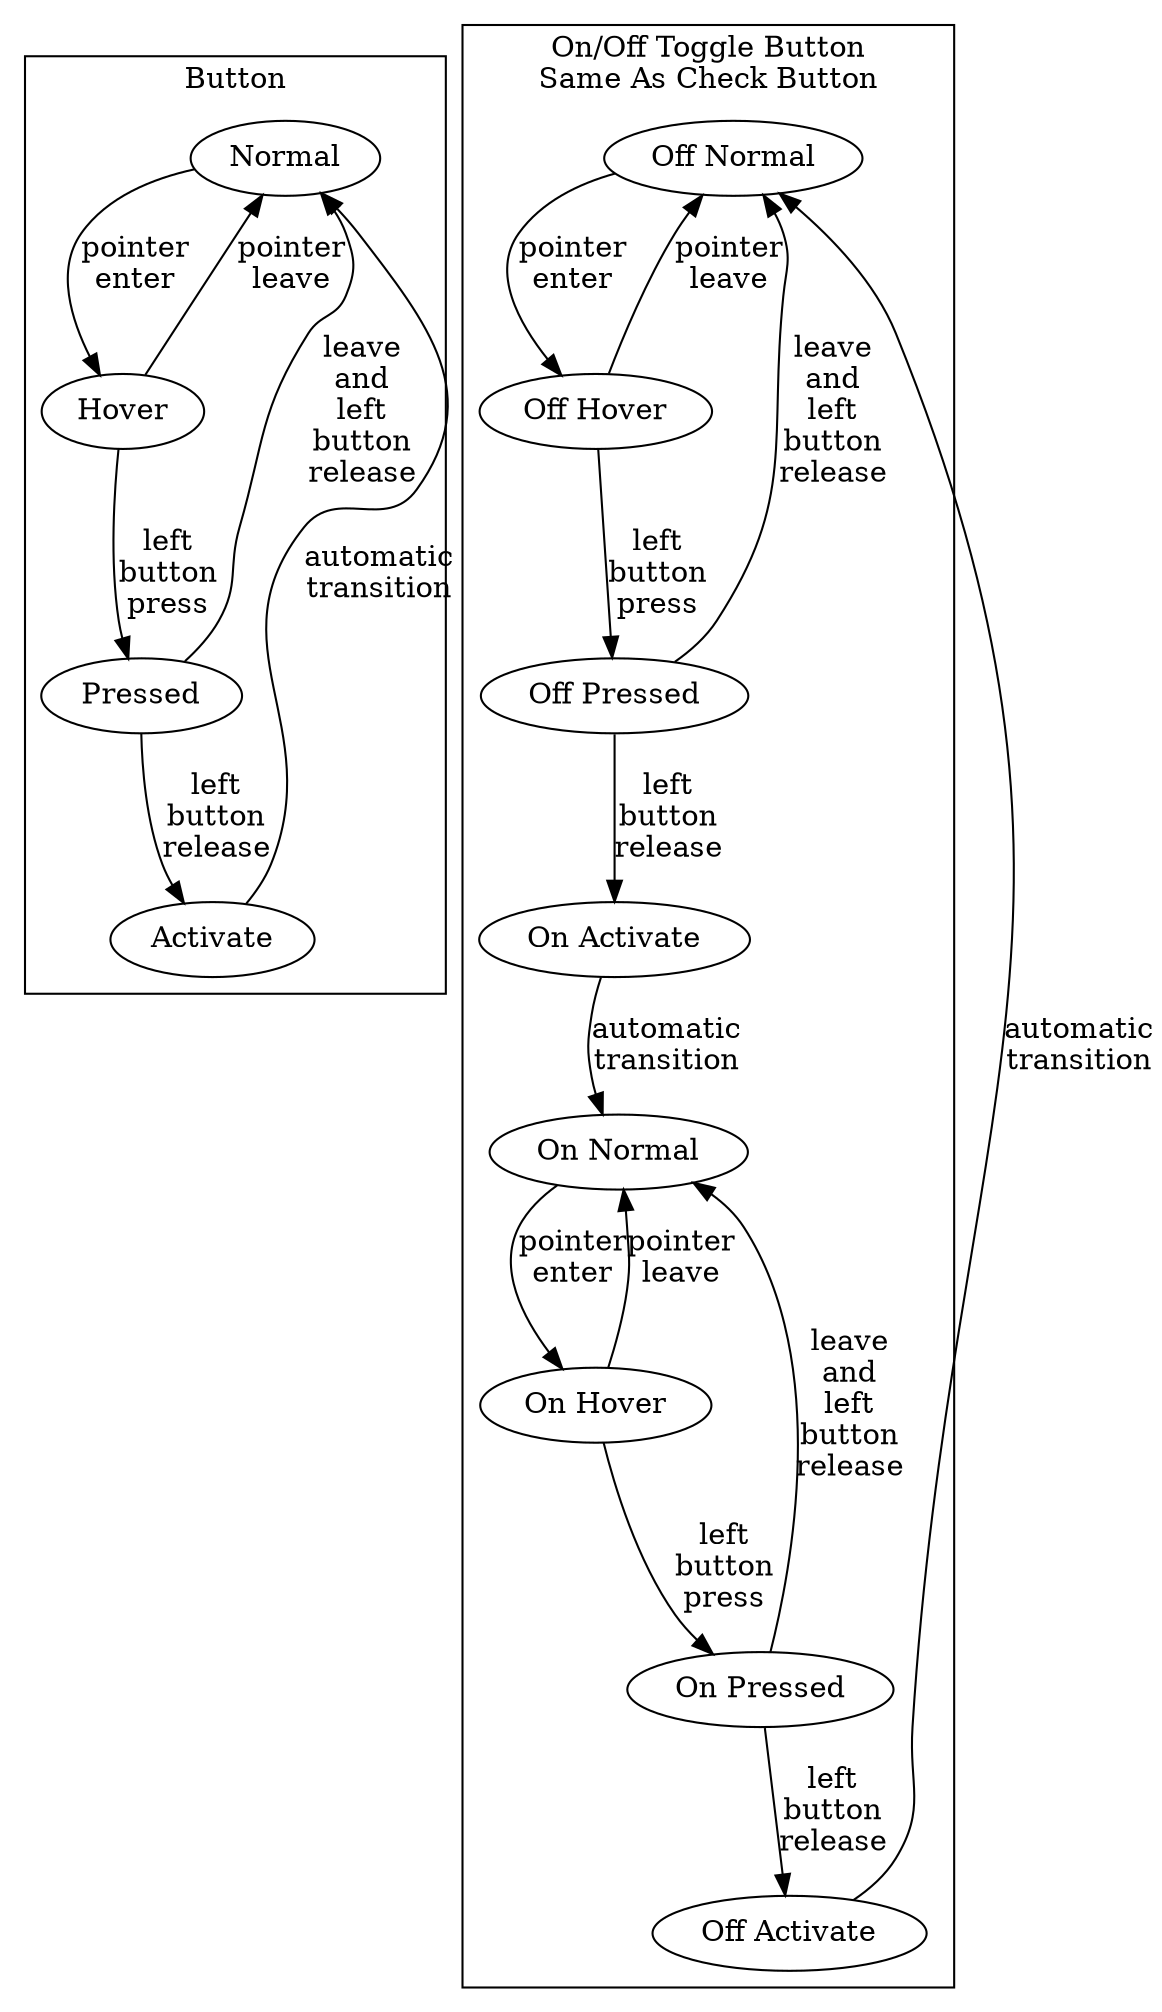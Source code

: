 // Run in a bash shell:
//
//  %  display buttonState.dot
//
// The program "display" is from the graphviz software package.

digraph Button {

   subgraph cluster_button {
        Normal -> Hover [ label="pointer\nenter" ];
        Hover -> Pressed [ label="left\nbutton\npress"];
        Hover -> Normal [ label="pointer\nleave"];
        Pressed -> Activate [ label="left\nbutton\nrelease"];
        Pressed -> Normal [ label="leave\nand\nleft\nbutton\nrelease"];
        Activate -> Normal [ label="automatic\ntransition"];
        labelloc="t";
        label="Button";
    }

    subgraph cluster_toggle_button {
        "Off Normal" -> "Off Hover" [ label="pointer\nenter" ];
        "Off Hover" -> "Off Pressed" [ label="left\nbutton\npress"];
        "Off Hover" -> "Off Normal" [ label="pointer\nleave"];
        "Off Pressed" -> "On Activate" [ label="left\nbutton\nrelease"];
        "Off Pressed" -> "Off Normal" [ label="leave\nand\nleft\nbutton\nrelease"];
        "On Activate" -> "On Normal" [ label="automatic\ntransition"];
        "On Normal" -> "On Hover" [ label="pointer\nenter" ];
        "On Hover" -> "On Pressed" [ label="left\nbutton\npress"];
        "On Hover" -> "On Normal" [ label="pointer\nleave"];
        "On Pressed" -> "Off Activate" [ label="left\nbutton\nrelease"];
        "Off Activate" -> "Off Normal" [ label="automatic\ntransition"];
        "On Pressed" -> "On Normal" [ label="leave\nand\nleft\nbutton\nrelease"];
        labelloc="t";
        label="On/Off Toggle Button\nSame As Check Button";
    }
}

